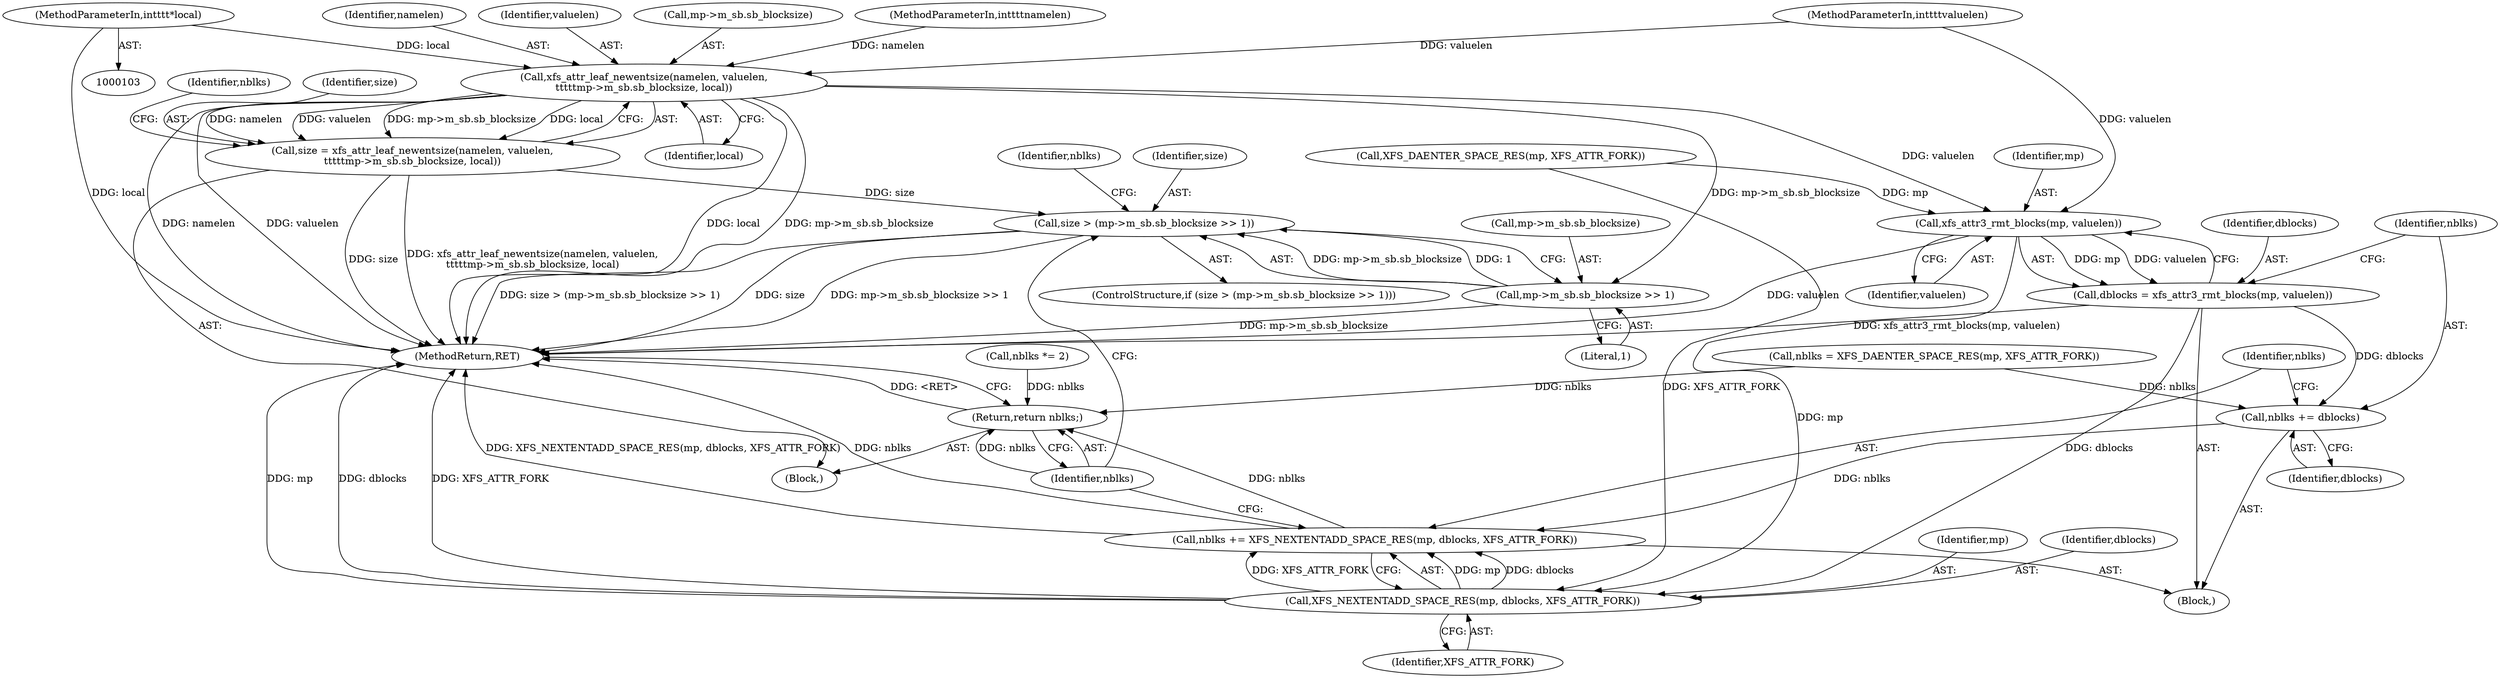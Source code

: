 digraph "0_linux_8275cdd0e7ac550dcce2b3ef6d2fb3b808c1ae59@pointer" {
"1000107" [label="(MethodParameterIn,int\t\t\t*local)"];
"1000119" [label="(Call,xfs_attr_leaf_newentsize(namelen, valuelen,\n\t\t\t\t\tmp->m_sb.sb_blocksize, local))"];
"1000117" [label="(Call,size = xfs_attr_leaf_newentsize(namelen, valuelen,\n\t\t\t\t\tmp->m_sb.sb_blocksize, local))"];
"1000138" [label="(Call,size > (mp->m_sb.sb_blocksize >> 1))"];
"1000140" [label="(Call,mp->m_sb.sb_blocksize >> 1)"];
"1000156" [label="(Call,xfs_attr3_rmt_blocks(mp, valuelen))"];
"1000154" [label="(Call,dblocks = xfs_attr3_rmt_blocks(mp, valuelen))"];
"1000159" [label="(Call,nblks += dblocks)"];
"1000162" [label="(Call,nblks += XFS_NEXTENTADD_SPACE_RES(mp, dblocks, XFS_ATTR_FORK))"];
"1000168" [label="(Return,return nblks;)"];
"1000164" [label="(Call,XFS_NEXTENTADD_SPACE_RES(mp, dblocks, XFS_ATTR_FORK))"];
"1000120" [label="(Identifier,namelen)"];
"1000137" [label="(ControlStructure,if (size > (mp->m_sb.sb_blocksize >> 1)))"];
"1000149" [label="(Identifier,nblks)"];
"1000141" [label="(Call,mp->m_sb.sb_blocksize)"];
"1000121" [label="(Identifier,valuelen)"];
"1000160" [label="(Identifier,nblks)"];
"1000146" [label="(Literal,1)"];
"1000162" [label="(Call,nblks += XFS_NEXTENTADD_SPACE_RES(mp, dblocks, XFS_ATTR_FORK))"];
"1000167" [label="(Identifier,XFS_ATTR_FORK)"];
"1000129" [label="(Identifier,nblks)"];
"1000156" [label="(Call,xfs_attr3_rmt_blocks(mp, valuelen))"];
"1000165" [label="(Identifier,mp)"];
"1000122" [label="(Call,mp->m_sb.sb_blocksize)"];
"1000164" [label="(Call,XFS_NEXTENTADD_SPACE_RES(mp, dblocks, XFS_ATTR_FORK))"];
"1000127" [label="(Identifier,local)"];
"1000152" [label="(Block,)"];
"1000118" [label="(Identifier,size)"];
"1000119" [label="(Call,xfs_attr_leaf_newentsize(namelen, valuelen,\n\t\t\t\t\tmp->m_sb.sb_blocksize, local))"];
"1000157" [label="(Identifier,mp)"];
"1000139" [label="(Identifier,size)"];
"1000105" [label="(MethodParameterIn,int\t\t\tnamelen)"];
"1000159" [label="(Call,nblks += dblocks)"];
"1000107" [label="(MethodParameterIn,int\t\t\t*local)"];
"1000170" [label="(MethodReturn,RET)"];
"1000161" [label="(Identifier,dblocks)"];
"1000163" [label="(Identifier,nblks)"];
"1000166" [label="(Identifier,dblocks)"];
"1000148" [label="(Call,nblks *= 2)"];
"1000106" [label="(MethodParameterIn,int\t\t\tvaluelen)"];
"1000155" [label="(Identifier,dblocks)"];
"1000128" [label="(Call,nblks = XFS_DAENTER_SPACE_RES(mp, XFS_ATTR_FORK))"];
"1000158" [label="(Identifier,valuelen)"];
"1000138" [label="(Call,size > (mp->m_sb.sb_blocksize >> 1))"];
"1000169" [label="(Identifier,nblks)"];
"1000140" [label="(Call,mp->m_sb.sb_blocksize >> 1)"];
"1000108" [label="(Block,)"];
"1000154" [label="(Call,dblocks = xfs_attr3_rmt_blocks(mp, valuelen))"];
"1000117" [label="(Call,size = xfs_attr_leaf_newentsize(namelen, valuelen,\n\t\t\t\t\tmp->m_sb.sb_blocksize, local))"];
"1000168" [label="(Return,return nblks;)"];
"1000130" [label="(Call,XFS_DAENTER_SPACE_RES(mp, XFS_ATTR_FORK))"];
"1000107" -> "1000103"  [label="AST: "];
"1000107" -> "1000170"  [label="DDG: local"];
"1000107" -> "1000119"  [label="DDG: local"];
"1000119" -> "1000117"  [label="AST: "];
"1000119" -> "1000127"  [label="CFG: "];
"1000120" -> "1000119"  [label="AST: "];
"1000121" -> "1000119"  [label="AST: "];
"1000122" -> "1000119"  [label="AST: "];
"1000127" -> "1000119"  [label="AST: "];
"1000117" -> "1000119"  [label="CFG: "];
"1000119" -> "1000170"  [label="DDG: valuelen"];
"1000119" -> "1000170"  [label="DDG: local"];
"1000119" -> "1000170"  [label="DDG: mp->m_sb.sb_blocksize"];
"1000119" -> "1000170"  [label="DDG: namelen"];
"1000119" -> "1000117"  [label="DDG: namelen"];
"1000119" -> "1000117"  [label="DDG: valuelen"];
"1000119" -> "1000117"  [label="DDG: mp->m_sb.sb_blocksize"];
"1000119" -> "1000117"  [label="DDG: local"];
"1000105" -> "1000119"  [label="DDG: namelen"];
"1000106" -> "1000119"  [label="DDG: valuelen"];
"1000119" -> "1000140"  [label="DDG: mp->m_sb.sb_blocksize"];
"1000119" -> "1000156"  [label="DDG: valuelen"];
"1000117" -> "1000108"  [label="AST: "];
"1000118" -> "1000117"  [label="AST: "];
"1000129" -> "1000117"  [label="CFG: "];
"1000117" -> "1000170"  [label="DDG: size"];
"1000117" -> "1000170"  [label="DDG: xfs_attr_leaf_newentsize(namelen, valuelen,\n\t\t\t\t\tmp->m_sb.sb_blocksize, local)"];
"1000117" -> "1000138"  [label="DDG: size"];
"1000138" -> "1000137"  [label="AST: "];
"1000138" -> "1000140"  [label="CFG: "];
"1000139" -> "1000138"  [label="AST: "];
"1000140" -> "1000138"  [label="AST: "];
"1000149" -> "1000138"  [label="CFG: "];
"1000169" -> "1000138"  [label="CFG: "];
"1000138" -> "1000170"  [label="DDG: size"];
"1000138" -> "1000170"  [label="DDG: mp->m_sb.sb_blocksize >> 1"];
"1000138" -> "1000170"  [label="DDG: size > (mp->m_sb.sb_blocksize >> 1)"];
"1000140" -> "1000138"  [label="DDG: mp->m_sb.sb_blocksize"];
"1000140" -> "1000138"  [label="DDG: 1"];
"1000140" -> "1000146"  [label="CFG: "];
"1000141" -> "1000140"  [label="AST: "];
"1000146" -> "1000140"  [label="AST: "];
"1000140" -> "1000170"  [label="DDG: mp->m_sb.sb_blocksize"];
"1000156" -> "1000154"  [label="AST: "];
"1000156" -> "1000158"  [label="CFG: "];
"1000157" -> "1000156"  [label="AST: "];
"1000158" -> "1000156"  [label="AST: "];
"1000154" -> "1000156"  [label="CFG: "];
"1000156" -> "1000170"  [label="DDG: valuelen"];
"1000156" -> "1000154"  [label="DDG: mp"];
"1000156" -> "1000154"  [label="DDG: valuelen"];
"1000130" -> "1000156"  [label="DDG: mp"];
"1000106" -> "1000156"  [label="DDG: valuelen"];
"1000156" -> "1000164"  [label="DDG: mp"];
"1000154" -> "1000152"  [label="AST: "];
"1000155" -> "1000154"  [label="AST: "];
"1000160" -> "1000154"  [label="CFG: "];
"1000154" -> "1000170"  [label="DDG: xfs_attr3_rmt_blocks(mp, valuelen)"];
"1000154" -> "1000159"  [label="DDG: dblocks"];
"1000154" -> "1000164"  [label="DDG: dblocks"];
"1000159" -> "1000152"  [label="AST: "];
"1000159" -> "1000161"  [label="CFG: "];
"1000160" -> "1000159"  [label="AST: "];
"1000161" -> "1000159"  [label="AST: "];
"1000163" -> "1000159"  [label="CFG: "];
"1000128" -> "1000159"  [label="DDG: nblks"];
"1000159" -> "1000162"  [label="DDG: nblks"];
"1000162" -> "1000152"  [label="AST: "];
"1000162" -> "1000164"  [label="CFG: "];
"1000163" -> "1000162"  [label="AST: "];
"1000164" -> "1000162"  [label="AST: "];
"1000169" -> "1000162"  [label="CFG: "];
"1000162" -> "1000170"  [label="DDG: XFS_NEXTENTADD_SPACE_RES(mp, dblocks, XFS_ATTR_FORK)"];
"1000162" -> "1000170"  [label="DDG: nblks"];
"1000164" -> "1000162"  [label="DDG: mp"];
"1000164" -> "1000162"  [label="DDG: dblocks"];
"1000164" -> "1000162"  [label="DDG: XFS_ATTR_FORK"];
"1000162" -> "1000168"  [label="DDG: nblks"];
"1000168" -> "1000108"  [label="AST: "];
"1000168" -> "1000169"  [label="CFG: "];
"1000169" -> "1000168"  [label="AST: "];
"1000170" -> "1000168"  [label="CFG: "];
"1000168" -> "1000170"  [label="DDG: <RET>"];
"1000169" -> "1000168"  [label="DDG: nblks"];
"1000128" -> "1000168"  [label="DDG: nblks"];
"1000148" -> "1000168"  [label="DDG: nblks"];
"1000164" -> "1000167"  [label="CFG: "];
"1000165" -> "1000164"  [label="AST: "];
"1000166" -> "1000164"  [label="AST: "];
"1000167" -> "1000164"  [label="AST: "];
"1000164" -> "1000170"  [label="DDG: dblocks"];
"1000164" -> "1000170"  [label="DDG: XFS_ATTR_FORK"];
"1000164" -> "1000170"  [label="DDG: mp"];
"1000130" -> "1000164"  [label="DDG: XFS_ATTR_FORK"];
}
